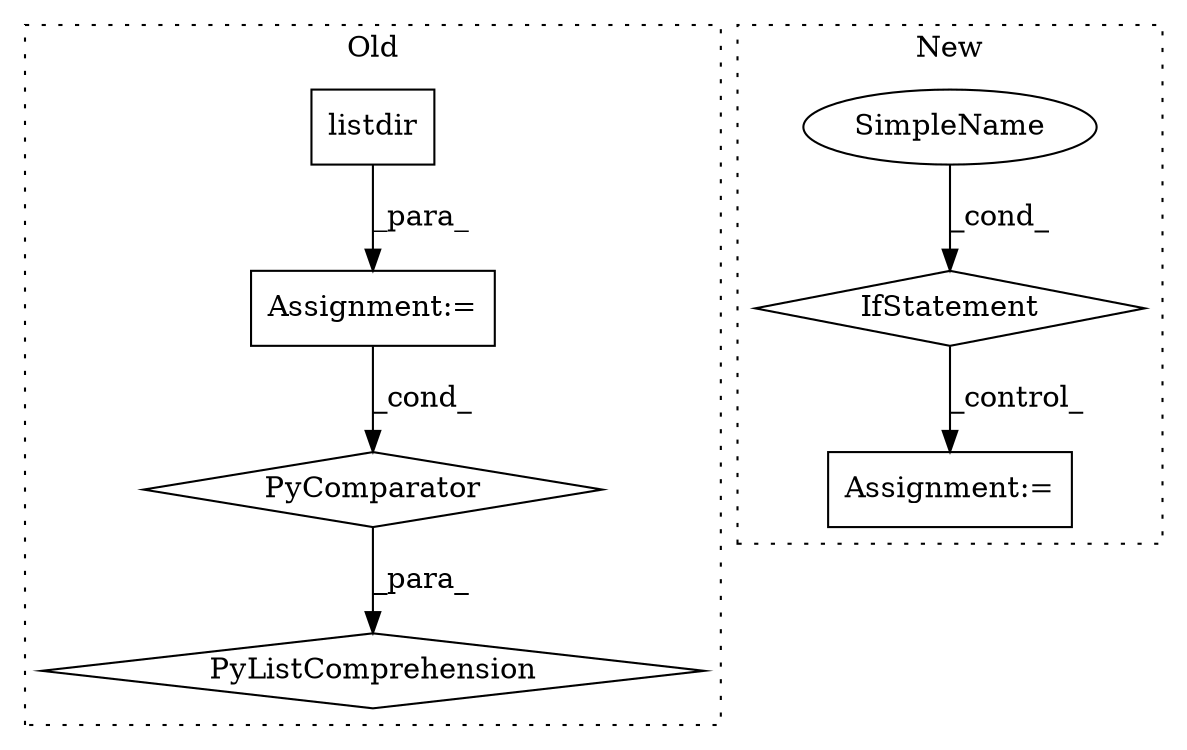 digraph G {
subgraph cluster0 {
1 [label="listdir" a="32" s="1203,1241" l="8,1" shape="box"];
3 [label="Assignment:=" a="7" s="1189" l="1" shape="box"];
6 [label="PyComparator" a="113" s="1332" l="53" shape="diamond"];
7 [label="PyListComprehension" a="109" s="1266" l="127" shape="diamond"];
label = "Old";
style="dotted";
}
subgraph cluster1 {
2 [label="IfStatement" a="25" s="1947,1983" l="4,2" shape="diamond"];
4 [label="Assignment:=" a="7" s="2036" l="1" shape="box"];
5 [label="SimpleName" a="42" s="" l="" shape="ellipse"];
label = "New";
style="dotted";
}
1 -> 3 [label="_para_"];
2 -> 4 [label="_control_"];
3 -> 6 [label="_cond_"];
5 -> 2 [label="_cond_"];
6 -> 7 [label="_para_"];
}